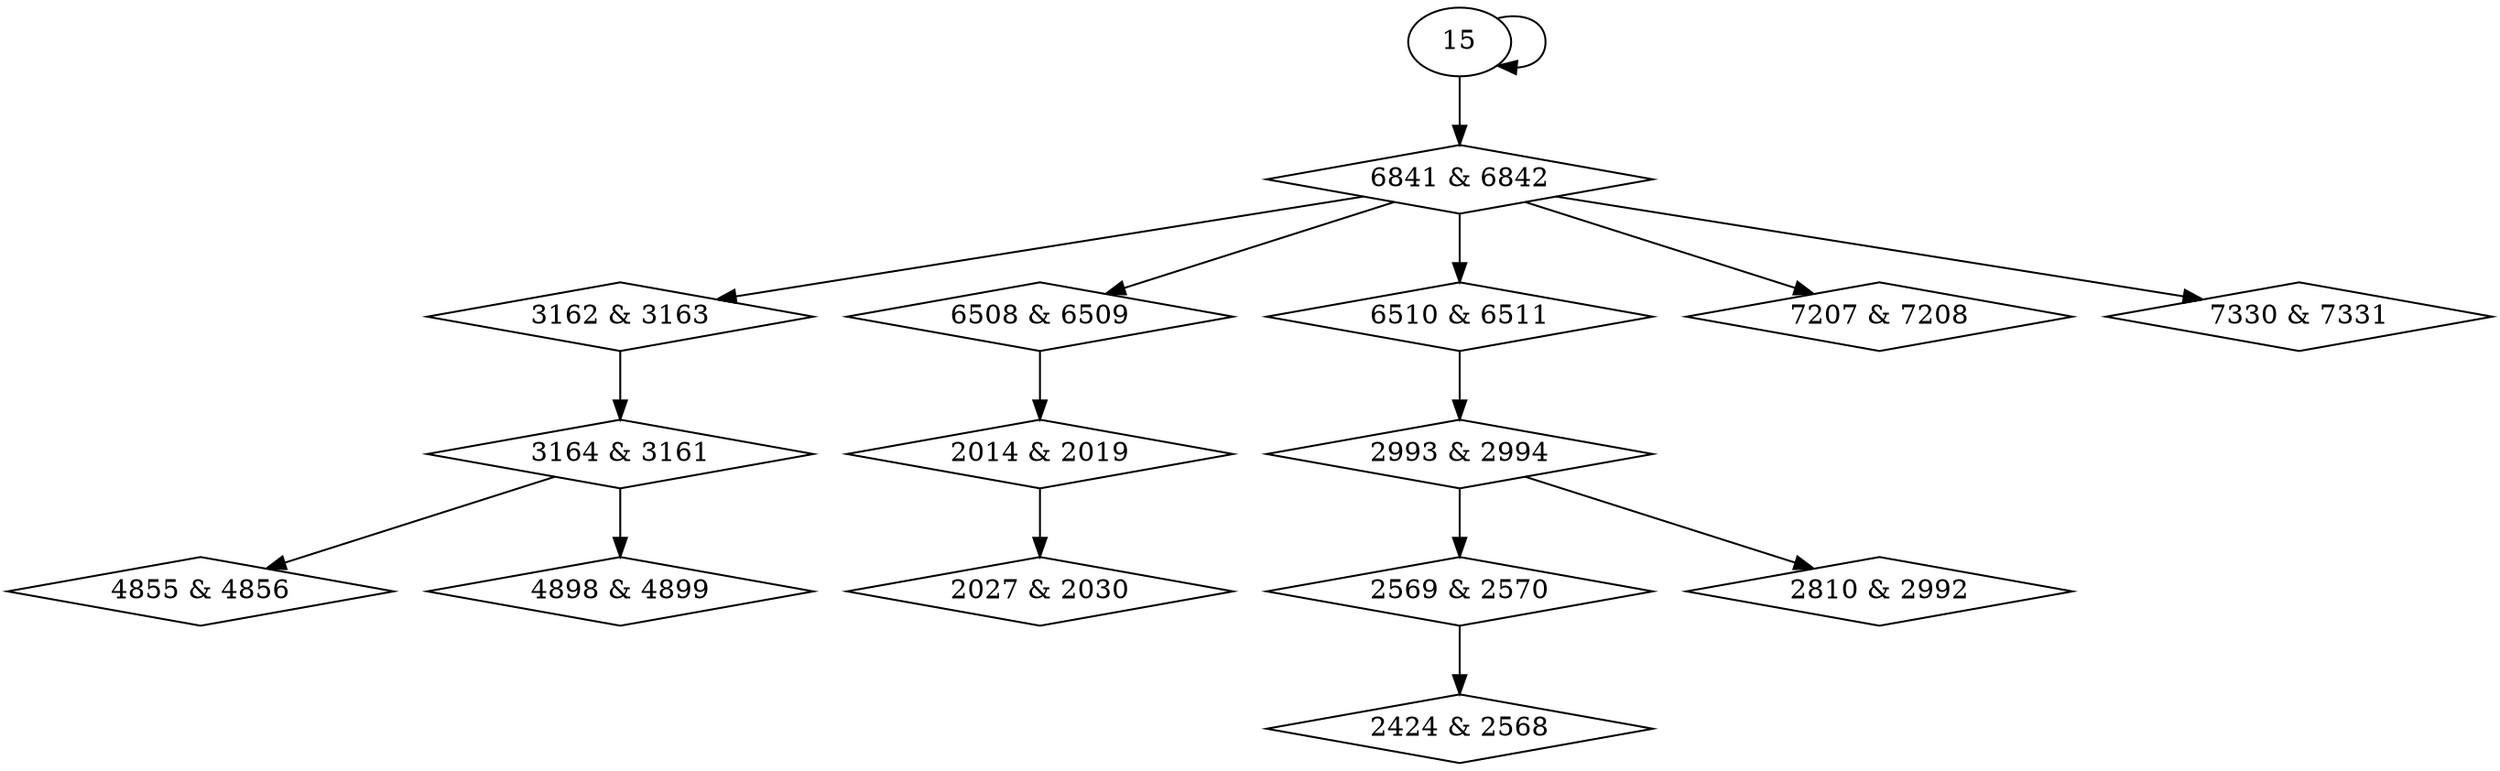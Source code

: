 digraph {
0 [label = "2014 & 2019", shape = diamond];
1 [label = "2027 & 2030", shape = diamond];
2 [label = "2424 & 2568", shape = diamond];
3 [label = "2569 & 2570", shape = diamond];
4 [label = "2810 & 2992", shape = diamond];
5 [label = "3164 & 3161", shape = diamond];
6 [label = "2993 & 2994", shape = diamond];
7 [label = "3162 & 3163", shape = diamond];
8 [label = "4855 & 4856", shape = diamond];
9 [label = "4898 & 4899", shape = diamond];
10 [label = "6508 & 6509", shape = diamond];
11 [label = "6510 & 6511", shape = diamond];
12 [label = "6841 & 6842", shape = diamond];
13 [label = "7207 & 7208", shape = diamond];
14 [label = "7330 & 7331", shape = diamond];
10 -> 0;
0 -> 1;
3 -> 2;
6 -> 3;
6 -> 4;
7 -> 5;
11 -> 6;
12 -> 7;
5 -> 8;
5 -> 9;
12 -> 10;
12 -> 11;
15 -> 12;
12 -> 13;
12 -> 14;
15 -> 15;
}

